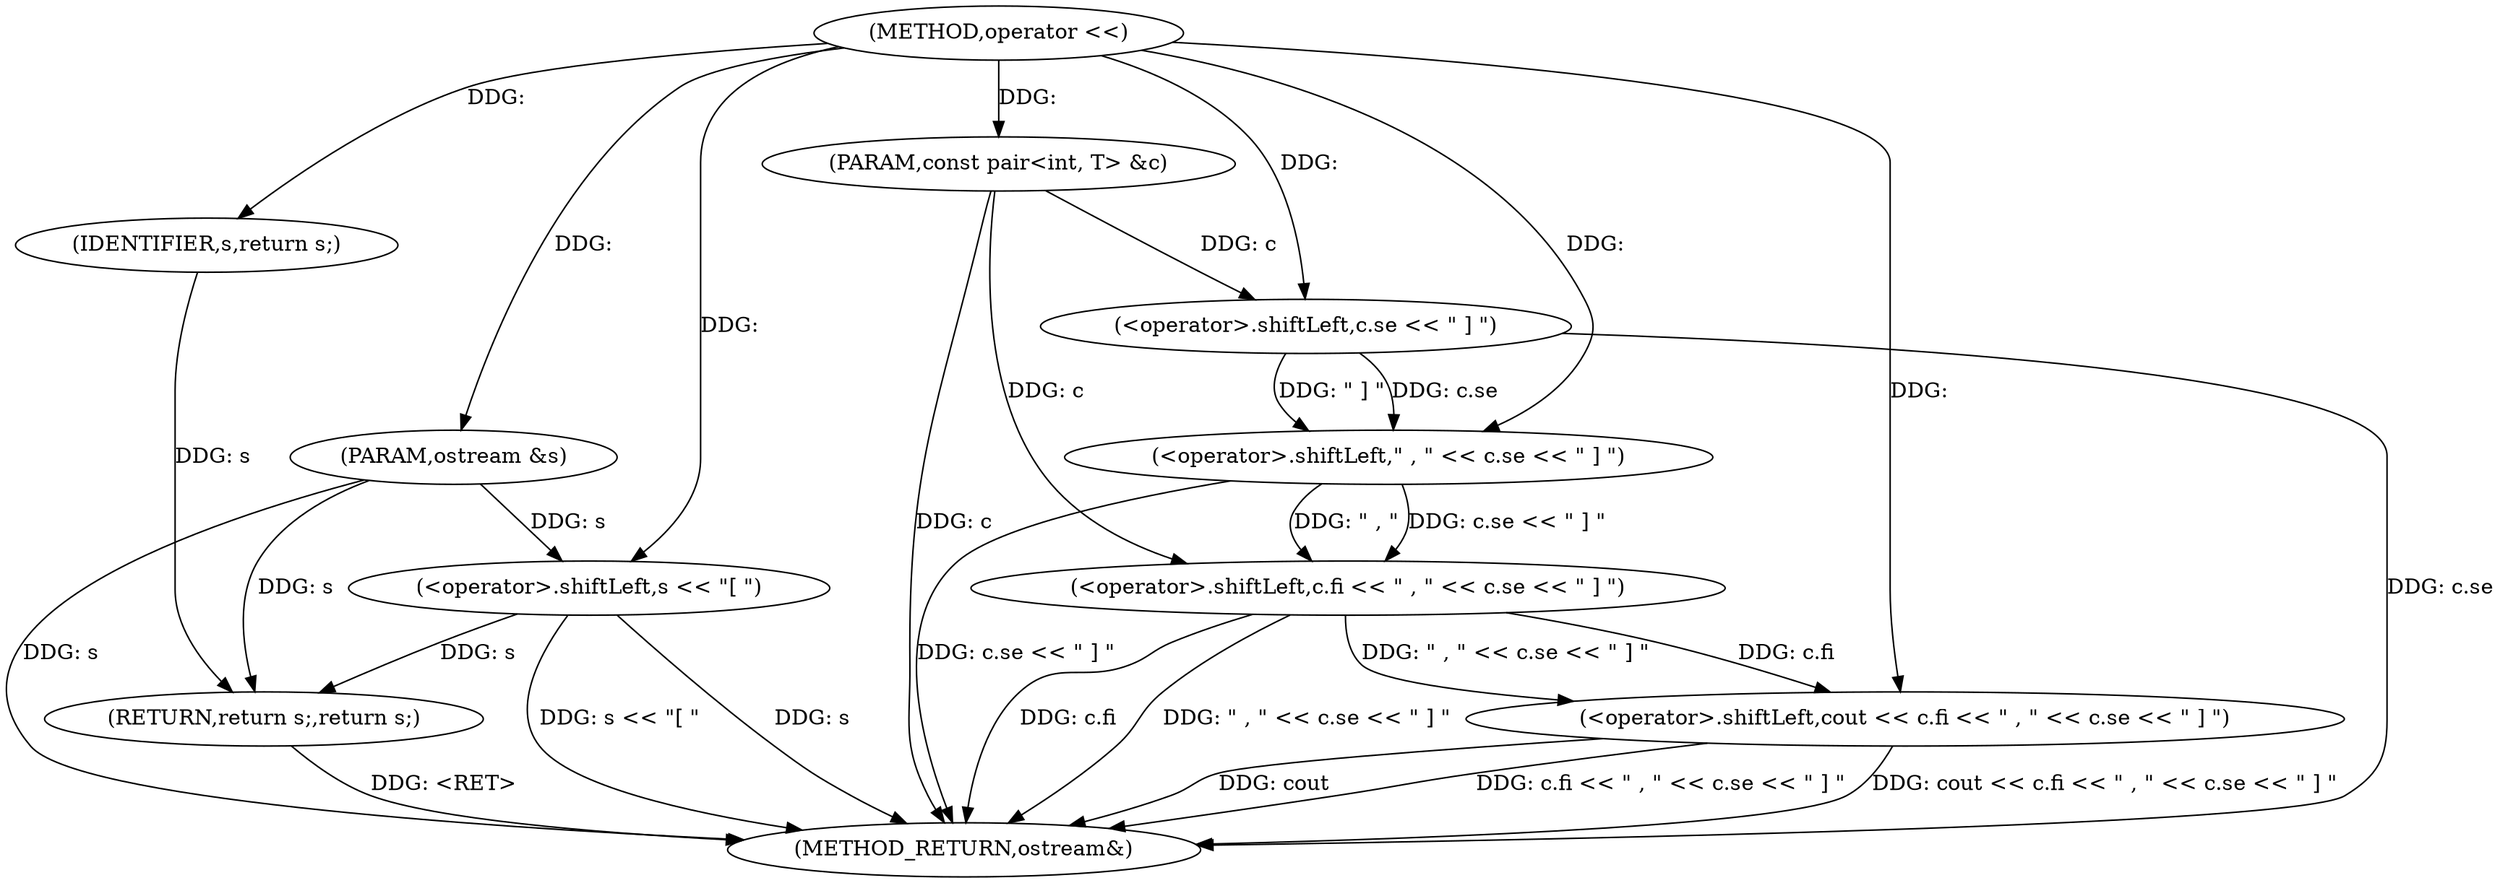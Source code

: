 digraph "operator <<" {  
"1000122" [label = "(METHOD,operator <<)" ]
"1000144" [label = "(METHOD_RETURN,ostream&)" ]
"1000123" [label = "(PARAM,ostream &s)" ]
"1000124" [label = "(PARAM,const pair<int, T> &c)" ]
"1000126" [label = "(<operator>.shiftLeft,s << \"[ \")" ]
"1000129" [label = "(<operator>.shiftLeft,cout << c.fi << \" , \" << c.se << \" ] \")" ]
"1000142" [label = "(RETURN,return s;,return s;)" ]
"1000143" [label = "(IDENTIFIER,s,return s;)" ]
"1000131" [label = "(<operator>.shiftLeft,c.fi << \" , \" << c.se << \" ] \")" ]
"1000135" [label = "(<operator>.shiftLeft,\" , \" << c.se << \" ] \")" ]
"1000137" [label = "(<operator>.shiftLeft,c.se << \" ] \")" ]
  "1000142" -> "1000144"  [ label = "DDG: <RET>"] 
  "1000123" -> "1000144"  [ label = "DDG: s"] 
  "1000124" -> "1000144"  [ label = "DDG: c"] 
  "1000126" -> "1000144"  [ label = "DDG: s"] 
  "1000126" -> "1000144"  [ label = "DDG: s << \"[ \""] 
  "1000131" -> "1000144"  [ label = "DDG: c.fi"] 
  "1000137" -> "1000144"  [ label = "DDG: c.se"] 
  "1000135" -> "1000144"  [ label = "DDG: c.se << \" ] \""] 
  "1000131" -> "1000144"  [ label = "DDG: \" , \" << c.se << \" ] \""] 
  "1000129" -> "1000144"  [ label = "DDG: c.fi << \" , \" << c.se << \" ] \""] 
  "1000129" -> "1000144"  [ label = "DDG: cout << c.fi << \" , \" << c.se << \" ] \""] 
  "1000129" -> "1000144"  [ label = "DDG: cout"] 
  "1000122" -> "1000123"  [ label = "DDG: "] 
  "1000122" -> "1000124"  [ label = "DDG: "] 
  "1000143" -> "1000142"  [ label = "DDG: s"] 
  "1000126" -> "1000142"  [ label = "DDG: s"] 
  "1000123" -> "1000142"  [ label = "DDG: s"] 
  "1000123" -> "1000126"  [ label = "DDG: s"] 
  "1000122" -> "1000126"  [ label = "DDG: "] 
  "1000122" -> "1000129"  [ label = "DDG: "] 
  "1000131" -> "1000129"  [ label = "DDG: c.fi"] 
  "1000131" -> "1000129"  [ label = "DDG: \" , \" << c.se << \" ] \""] 
  "1000122" -> "1000143"  [ label = "DDG: "] 
  "1000124" -> "1000131"  [ label = "DDG: c"] 
  "1000135" -> "1000131"  [ label = "DDG: c.se << \" ] \""] 
  "1000135" -> "1000131"  [ label = "DDG: \" , \""] 
  "1000122" -> "1000135"  [ label = "DDG: "] 
  "1000137" -> "1000135"  [ label = "DDG: \" ] \""] 
  "1000137" -> "1000135"  [ label = "DDG: c.se"] 
  "1000124" -> "1000137"  [ label = "DDG: c"] 
  "1000122" -> "1000137"  [ label = "DDG: "] 
}
